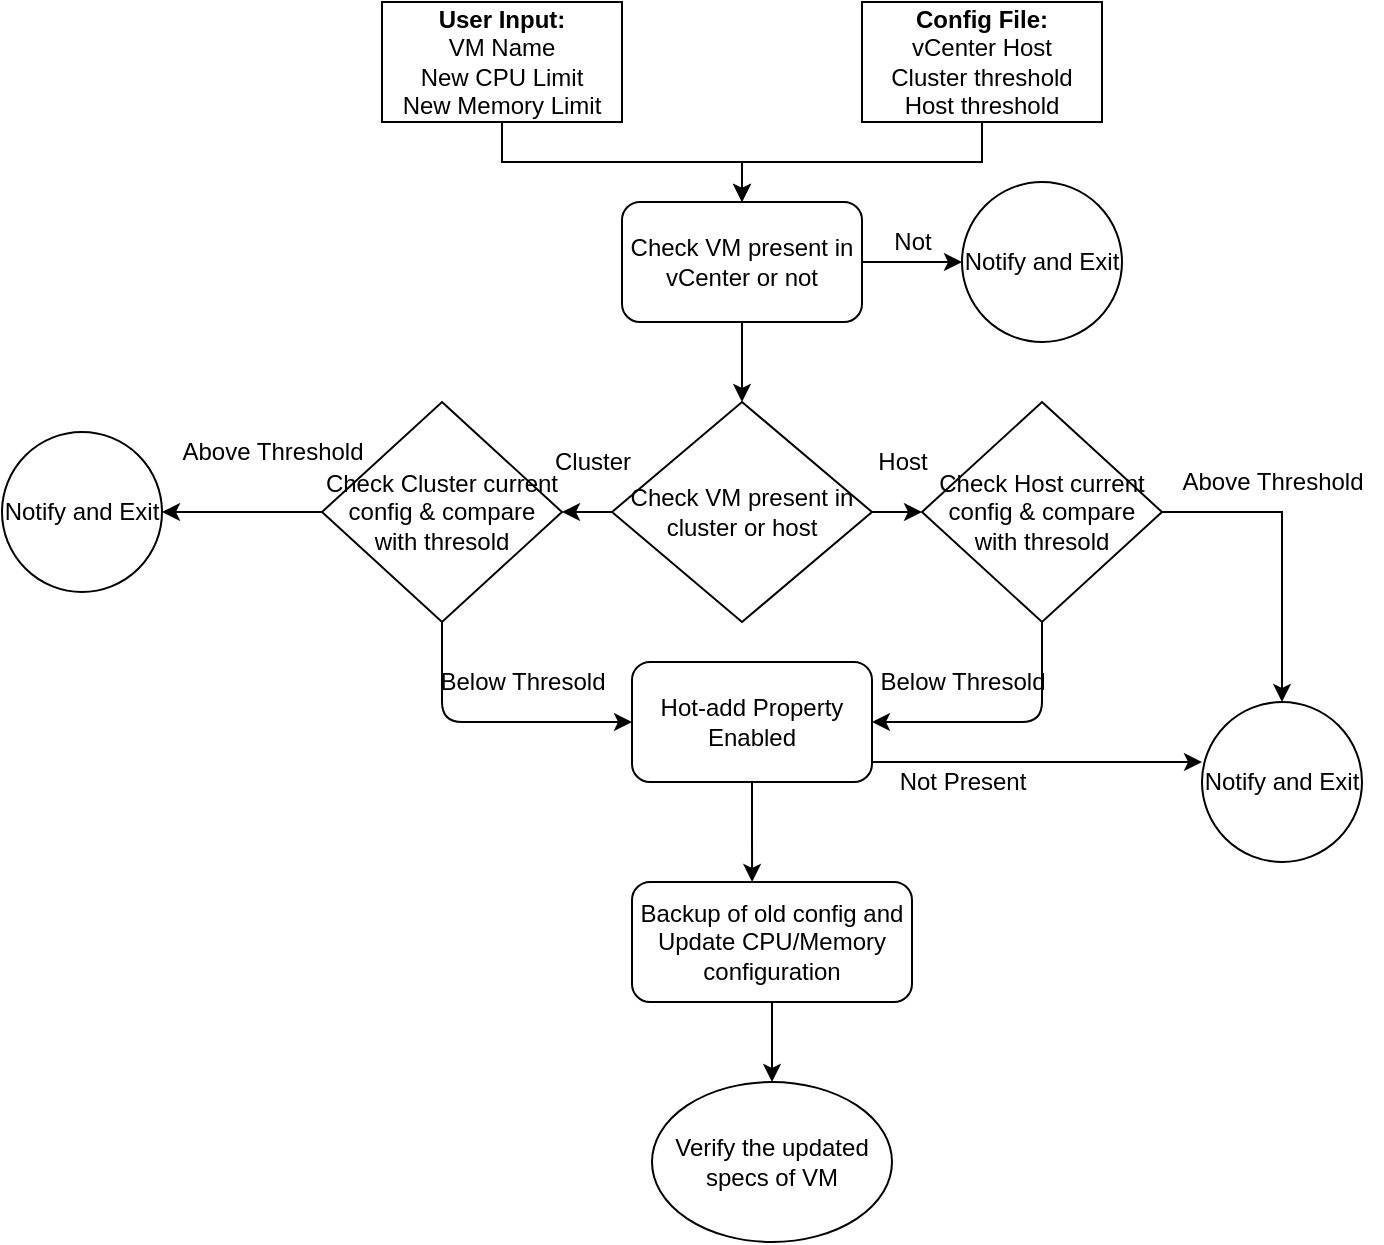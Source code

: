 <mxfile version="13.5.3" type="github">
  <diagram id="jIzyt-09wBRHmKfMBRYM" name="Page-1">
    <mxGraphModel dx="1102" dy="614" grid="1" gridSize="10" guides="1" tooltips="1" connect="1" arrows="1" fold="1" page="1" pageScale="1" pageWidth="827" pageHeight="1169" math="0" shadow="0">
      <root>
        <mxCell id="0" />
        <mxCell id="1" parent="0" />
        <mxCell id="b3ZvS2Oc_ApeLWtBjF95-5" style="edgeStyle=orthogonalEdgeStyle;rounded=0;orthogonalLoop=1;jettySize=auto;html=1;entryX=0.5;entryY=0;entryDx=0;entryDy=0;" edge="1" parent="1" source="b3ZvS2Oc_ApeLWtBjF95-1" target="b3ZvS2Oc_ApeLWtBjF95-3">
          <mxGeometry relative="1" as="geometry" />
        </mxCell>
        <mxCell id="b3ZvS2Oc_ApeLWtBjF95-1" value="&lt;b&gt;Config File:&lt;/b&gt;&lt;br&gt;vCenter Host&lt;br&gt;Cluster threshold&lt;br&gt;Host threshold" style="rounded=0;whiteSpace=wrap;html=1;" vertex="1" parent="1">
          <mxGeometry x="440" y="80" width="120" height="60" as="geometry" />
        </mxCell>
        <mxCell id="b3ZvS2Oc_ApeLWtBjF95-4" style="edgeStyle=orthogonalEdgeStyle;rounded=0;orthogonalLoop=1;jettySize=auto;html=1;entryX=0.5;entryY=0;entryDx=0;entryDy=0;" edge="1" parent="1" source="b3ZvS2Oc_ApeLWtBjF95-2" target="b3ZvS2Oc_ApeLWtBjF95-3">
          <mxGeometry relative="1" as="geometry" />
        </mxCell>
        <mxCell id="b3ZvS2Oc_ApeLWtBjF95-2" value="&lt;b&gt;User Input:&lt;/b&gt;&lt;br&gt;VM Name&lt;br&gt;New CPU Limit&lt;br&gt;New Memory Limit" style="rounded=0;whiteSpace=wrap;html=1;" vertex="1" parent="1">
          <mxGeometry x="200" y="80" width="120" height="60" as="geometry" />
        </mxCell>
        <mxCell id="b3ZvS2Oc_ApeLWtBjF95-7" value="" style="edgeStyle=orthogonalEdgeStyle;rounded=0;orthogonalLoop=1;jettySize=auto;html=1;" edge="1" parent="1" source="b3ZvS2Oc_ApeLWtBjF95-3">
          <mxGeometry relative="1" as="geometry">
            <mxPoint x="380" y="280" as="targetPoint" />
          </mxGeometry>
        </mxCell>
        <mxCell id="b3ZvS2Oc_ApeLWtBjF95-44" style="edgeStyle=orthogonalEdgeStyle;rounded=0;orthogonalLoop=1;jettySize=auto;html=1;" edge="1" parent="1" source="b3ZvS2Oc_ApeLWtBjF95-3">
          <mxGeometry relative="1" as="geometry">
            <mxPoint x="490" y="210" as="targetPoint" />
          </mxGeometry>
        </mxCell>
        <mxCell id="b3ZvS2Oc_ApeLWtBjF95-3" value="Check VM present in vCenter or not" style="rounded=1;whiteSpace=wrap;html=1;" vertex="1" parent="1">
          <mxGeometry x="320" y="180" width="120" height="60" as="geometry" />
        </mxCell>
        <mxCell id="b3ZvS2Oc_ApeLWtBjF95-9" style="edgeStyle=orthogonalEdgeStyle;rounded=0;orthogonalLoop=1;jettySize=auto;html=1;" edge="1" parent="1" source="b3ZvS2Oc_ApeLWtBjF95-8" target="b3ZvS2Oc_ApeLWtBjF95-10">
          <mxGeometry relative="1" as="geometry">
            <mxPoint x="260" y="335" as="targetPoint" />
          </mxGeometry>
        </mxCell>
        <mxCell id="b3ZvS2Oc_ApeLWtBjF95-12" style="edgeStyle=orthogonalEdgeStyle;rounded=0;orthogonalLoop=1;jettySize=auto;html=1;entryX=0;entryY=0.5;entryDx=0;entryDy=0;" edge="1" parent="1" source="b3ZvS2Oc_ApeLWtBjF95-8" target="b3ZvS2Oc_ApeLWtBjF95-11">
          <mxGeometry relative="1" as="geometry" />
        </mxCell>
        <mxCell id="b3ZvS2Oc_ApeLWtBjF95-8" value="Check VM present in cluster or host" style="rhombus;whiteSpace=wrap;html=1;" vertex="1" parent="1">
          <mxGeometry x="315" y="280" width="130" height="110" as="geometry" />
        </mxCell>
        <mxCell id="b3ZvS2Oc_ApeLWtBjF95-38" style="edgeStyle=orthogonalEdgeStyle;rounded=0;orthogonalLoop=1;jettySize=auto;html=1;entryX=1;entryY=0.5;entryDx=0;entryDy=0;" edge="1" parent="1" source="b3ZvS2Oc_ApeLWtBjF95-10" target="b3ZvS2Oc_ApeLWtBjF95-40">
          <mxGeometry relative="1" as="geometry">
            <mxPoint x="130" y="335" as="targetPoint" />
          </mxGeometry>
        </mxCell>
        <mxCell id="b3ZvS2Oc_ApeLWtBjF95-10" value="Check Cluster current config &amp;amp; compare with thresold" style="rhombus;whiteSpace=wrap;html=1;" vertex="1" parent="1">
          <mxGeometry x="170" y="280" width="120" height="110" as="geometry" />
        </mxCell>
        <mxCell id="b3ZvS2Oc_ApeLWtBjF95-41" style="edgeStyle=orthogonalEdgeStyle;rounded=0;orthogonalLoop=1;jettySize=auto;html=1;entryX=0.5;entryY=0;entryDx=0;entryDy=0;" edge="1" parent="1" source="b3ZvS2Oc_ApeLWtBjF95-11" target="b3ZvS2Oc_ApeLWtBjF95-27">
          <mxGeometry relative="1" as="geometry" />
        </mxCell>
        <mxCell id="b3ZvS2Oc_ApeLWtBjF95-11" value="Check Host current config &amp;amp; compare with thresold" style="rhombus;whiteSpace=wrap;html=1;" vertex="1" parent="1">
          <mxGeometry x="470" y="280" width="120" height="110" as="geometry" />
        </mxCell>
        <mxCell id="b3ZvS2Oc_ApeLWtBjF95-33" style="edgeStyle=orthogonalEdgeStyle;rounded=0;orthogonalLoop=1;jettySize=auto;html=1;entryX=0.429;entryY=0;entryDx=0;entryDy=0;entryPerimeter=0;" edge="1" parent="1" source="b3ZvS2Oc_ApeLWtBjF95-14" target="b3ZvS2Oc_ApeLWtBjF95-31">
          <mxGeometry relative="1" as="geometry" />
        </mxCell>
        <mxCell id="b3ZvS2Oc_ApeLWtBjF95-14" value="Hot-add Property Enabled" style="rounded=1;whiteSpace=wrap;html=1;" vertex="1" parent="1">
          <mxGeometry x="325" y="410" width="120" height="60" as="geometry" />
        </mxCell>
        <mxCell id="b3ZvS2Oc_ApeLWtBjF95-23" value="" style="endArrow=classic;html=1;exitX=0.5;exitY=1;exitDx=0;exitDy=0;entryX=0;entryY=0.5;entryDx=0;entryDy=0;" edge="1" parent="1" source="b3ZvS2Oc_ApeLWtBjF95-10" target="b3ZvS2Oc_ApeLWtBjF95-14">
          <mxGeometry width="50" height="50" relative="1" as="geometry">
            <mxPoint x="205" y="450" as="sourcePoint" />
            <mxPoint x="230" y="440" as="targetPoint" />
            <Array as="points">
              <mxPoint x="230" y="440" />
            </Array>
          </mxGeometry>
        </mxCell>
        <mxCell id="b3ZvS2Oc_ApeLWtBjF95-25" value="" style="endArrow=classic;html=1;exitX=0.5;exitY=1;exitDx=0;exitDy=0;entryX=1;entryY=0.5;entryDx=0;entryDy=0;" edge="1" parent="1" target="b3ZvS2Oc_ApeLWtBjF95-14">
          <mxGeometry width="50" height="50" relative="1" as="geometry">
            <mxPoint x="530" y="390" as="sourcePoint" />
            <mxPoint x="620" y="440" as="targetPoint" />
            <Array as="points">
              <mxPoint x="530" y="440" />
            </Array>
          </mxGeometry>
        </mxCell>
        <mxCell id="b3ZvS2Oc_ApeLWtBjF95-27" value="Notify and Exit" style="ellipse;whiteSpace=wrap;html=1;" vertex="1" parent="1">
          <mxGeometry x="610" y="430" width="80" height="80" as="geometry" />
        </mxCell>
        <mxCell id="b3ZvS2Oc_ApeLWtBjF95-28" value="" style="endArrow=classic;html=1;entryX=0;entryY=0.375;entryDx=0;entryDy=0;entryPerimeter=0;" edge="1" parent="1" target="b3ZvS2Oc_ApeLWtBjF95-27">
          <mxGeometry width="50" height="50" relative="1" as="geometry">
            <mxPoint x="445" y="460" as="sourcePoint" />
            <mxPoint x="495" y="410" as="targetPoint" />
          </mxGeometry>
        </mxCell>
        <mxCell id="b3ZvS2Oc_ApeLWtBjF95-29" value="Not Present" style="text;html=1;align=center;verticalAlign=middle;resizable=0;points=[];autosize=1;" vertex="1" parent="1">
          <mxGeometry x="450" y="460" width="80" height="20" as="geometry" />
        </mxCell>
        <mxCell id="b3ZvS2Oc_ApeLWtBjF95-30" style="edgeStyle=orthogonalEdgeStyle;rounded=0;orthogonalLoop=1;jettySize=auto;html=1;" edge="1" parent="1" source="b3ZvS2Oc_ApeLWtBjF95-31" target="b3ZvS2Oc_ApeLWtBjF95-32">
          <mxGeometry relative="1" as="geometry">
            <mxPoint x="395" y="620" as="targetPoint" />
          </mxGeometry>
        </mxCell>
        <mxCell id="b3ZvS2Oc_ApeLWtBjF95-31" value="Backup of old config and Update CPU/Memory configuration" style="rounded=1;whiteSpace=wrap;html=1;" vertex="1" parent="1">
          <mxGeometry x="325" y="520" width="140" height="60" as="geometry" />
        </mxCell>
        <mxCell id="b3ZvS2Oc_ApeLWtBjF95-32" value="Verify the updated specs of VM" style="ellipse;whiteSpace=wrap;html=1;" vertex="1" parent="1">
          <mxGeometry x="335" y="620" width="120" height="80" as="geometry" />
        </mxCell>
        <mxCell id="b3ZvS2Oc_ApeLWtBjF95-34" value="Cluster" style="text;html=1;align=center;verticalAlign=middle;resizable=0;points=[];autosize=1;" vertex="1" parent="1">
          <mxGeometry x="275" y="300" width="60" height="20" as="geometry" />
        </mxCell>
        <mxCell id="b3ZvS2Oc_ApeLWtBjF95-35" value="Host" style="text;html=1;align=center;verticalAlign=middle;resizable=0;points=[];autosize=1;" vertex="1" parent="1">
          <mxGeometry x="440" y="300" width="40" height="20" as="geometry" />
        </mxCell>
        <mxCell id="b3ZvS2Oc_ApeLWtBjF95-36" value="Below Thresold" style="text;html=1;align=center;verticalAlign=middle;resizable=0;points=[];autosize=1;" vertex="1" parent="1">
          <mxGeometry x="220" y="410" width="100" height="20" as="geometry" />
        </mxCell>
        <mxCell id="b3ZvS2Oc_ApeLWtBjF95-37" value="Below Thresold" style="text;html=1;align=center;verticalAlign=middle;resizable=0;points=[];autosize=1;" vertex="1" parent="1">
          <mxGeometry x="440" y="410" width="100" height="20" as="geometry" />
        </mxCell>
        <mxCell id="b3ZvS2Oc_ApeLWtBjF95-40" value="Notify and Exit" style="ellipse;whiteSpace=wrap;html=1;" vertex="1" parent="1">
          <mxGeometry x="10" y="295" width="80" height="80" as="geometry" />
        </mxCell>
        <mxCell id="b3ZvS2Oc_ApeLWtBjF95-42" value="Above Threshold" style="text;html=1;align=center;verticalAlign=middle;resizable=0;points=[];autosize=1;" vertex="1" parent="1">
          <mxGeometry x="590" y="310" width="110" height="20" as="geometry" />
        </mxCell>
        <mxCell id="b3ZvS2Oc_ApeLWtBjF95-43" value="Above Threshold" style="text;html=1;align=center;verticalAlign=middle;resizable=0;points=[];autosize=1;" vertex="1" parent="1">
          <mxGeometry x="90" y="295" width="110" height="20" as="geometry" />
        </mxCell>
        <mxCell id="b3ZvS2Oc_ApeLWtBjF95-45" value="Notify and Exit" style="ellipse;whiteSpace=wrap;html=1;" vertex="1" parent="1">
          <mxGeometry x="490" y="170" width="80" height="80" as="geometry" />
        </mxCell>
        <mxCell id="b3ZvS2Oc_ApeLWtBjF95-46" value="Not" style="text;html=1;align=center;verticalAlign=middle;resizable=0;points=[];autosize=1;" vertex="1" parent="1">
          <mxGeometry x="450" y="190" width="30" height="20" as="geometry" />
        </mxCell>
      </root>
    </mxGraphModel>
  </diagram>
</mxfile>
